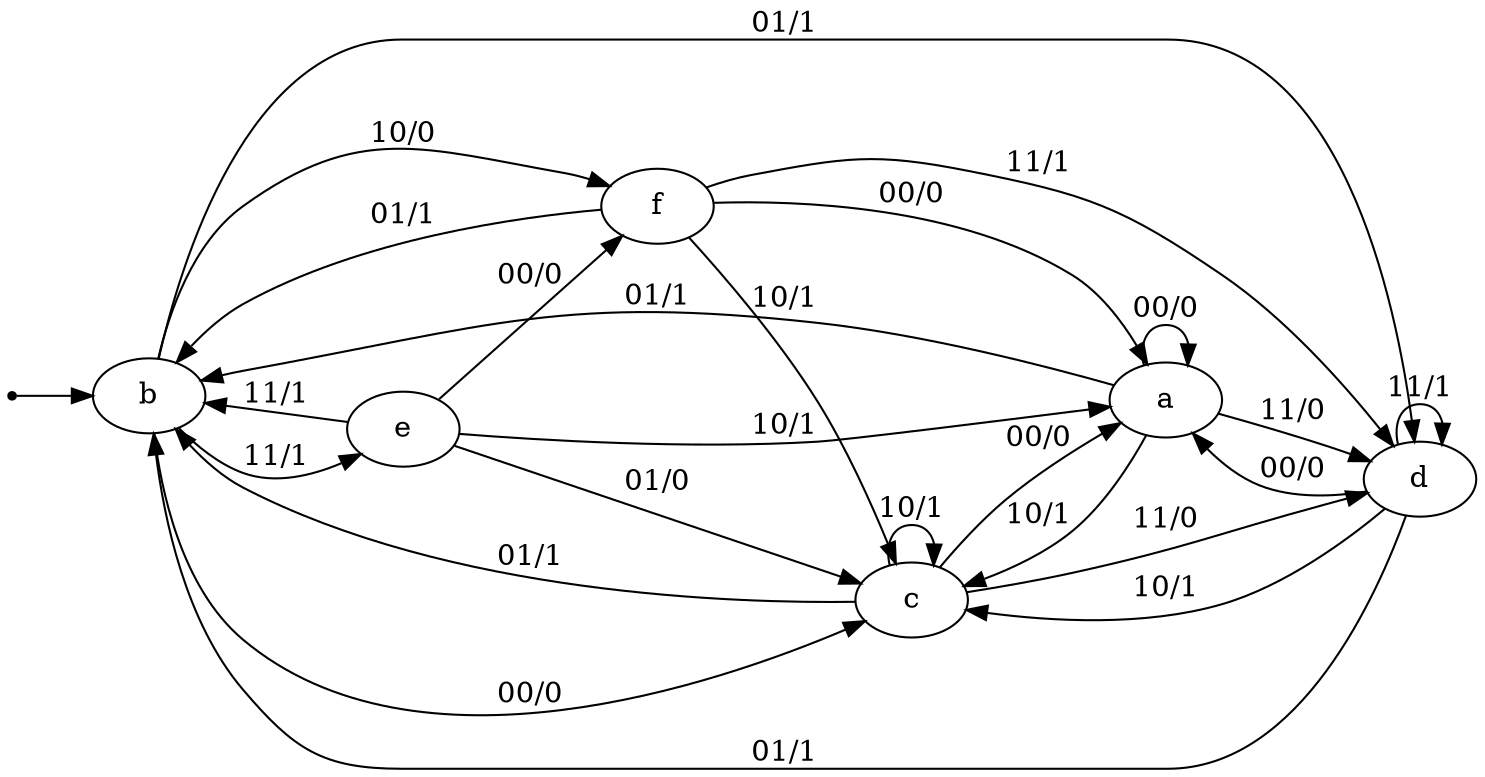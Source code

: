 digraph STG {
   rankdir=LR;

   INIT [shape=point];
   a [label="a"];
   b [label="b"];
   c [label="c"];
   d [label="d"];
   e [label="e"];
   f [label="f"];

   INIT -> b;
   a -> a [label="00/0"];
   a -> b [label="01/1"];
   a -> c [label="10/1"];
   a -> d [label="11/0"];
   b -> c [label="00/0"];
   b -> d [label="01/1"];
   b -> f [label="10/0"];
   b -> e [label="11/1"];
   c -> a [label="00/0"];
   c -> b [label="01/1"];
   c -> c [label="10/1"];
   c -> d [label="11/0"];
   d -> a [label="00/0"];
   d -> b [label="01/1"];
   d -> c [label="10/1"];
   d -> d [label="11/1"];
   e -> f [label="00/0"];
   e -> c [label="01/0"];
   e -> a [label="10/1"];
   e -> b [label="11/1"];
   f -> a [label="00/0"];
   f -> b [label="01/1"];
   f -> c [label="10/1"];
   f -> d [label="11/1"];
}
